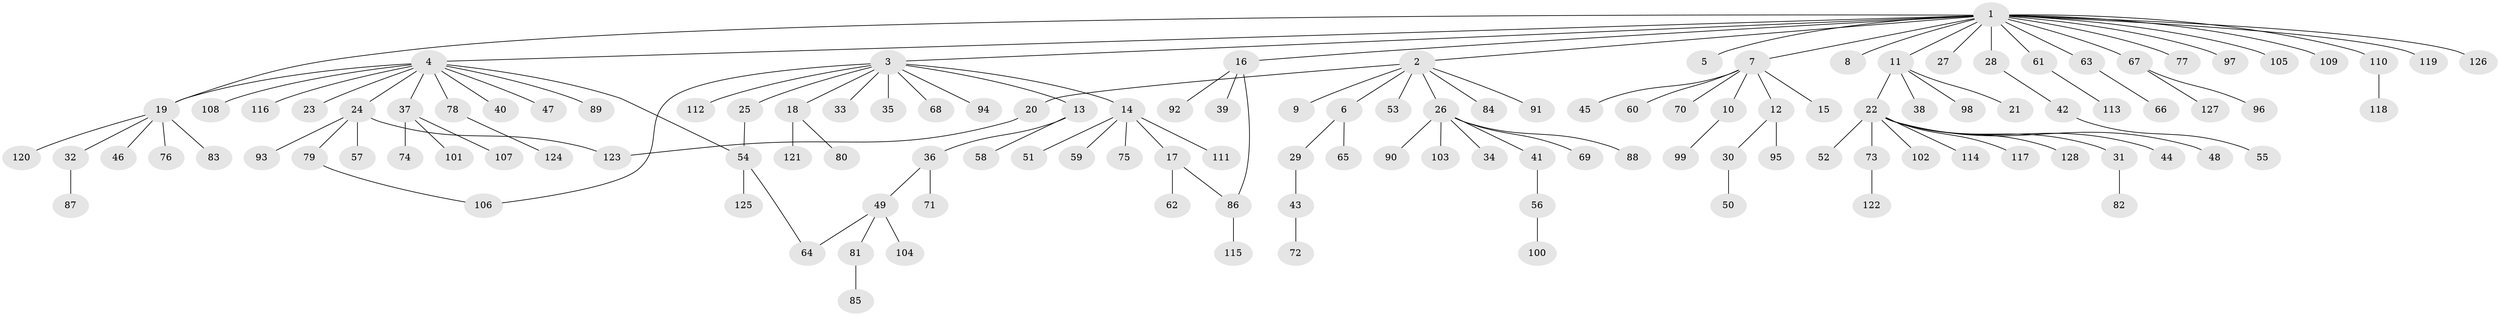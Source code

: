 // Generated by graph-tools (version 1.1) at 2025/11/02/27/25 16:11:10]
// undirected, 128 vertices, 133 edges
graph export_dot {
graph [start="1"]
  node [color=gray90,style=filled];
  1;
  2;
  3;
  4;
  5;
  6;
  7;
  8;
  9;
  10;
  11;
  12;
  13;
  14;
  15;
  16;
  17;
  18;
  19;
  20;
  21;
  22;
  23;
  24;
  25;
  26;
  27;
  28;
  29;
  30;
  31;
  32;
  33;
  34;
  35;
  36;
  37;
  38;
  39;
  40;
  41;
  42;
  43;
  44;
  45;
  46;
  47;
  48;
  49;
  50;
  51;
  52;
  53;
  54;
  55;
  56;
  57;
  58;
  59;
  60;
  61;
  62;
  63;
  64;
  65;
  66;
  67;
  68;
  69;
  70;
  71;
  72;
  73;
  74;
  75;
  76;
  77;
  78;
  79;
  80;
  81;
  82;
  83;
  84;
  85;
  86;
  87;
  88;
  89;
  90;
  91;
  92;
  93;
  94;
  95;
  96;
  97;
  98;
  99;
  100;
  101;
  102;
  103;
  104;
  105;
  106;
  107;
  108;
  109;
  110;
  111;
  112;
  113;
  114;
  115;
  116;
  117;
  118;
  119;
  120;
  121;
  122;
  123;
  124;
  125;
  126;
  127;
  128;
  1 -- 2;
  1 -- 3;
  1 -- 4;
  1 -- 5;
  1 -- 7;
  1 -- 8;
  1 -- 11;
  1 -- 16;
  1 -- 19;
  1 -- 27;
  1 -- 28;
  1 -- 61;
  1 -- 63;
  1 -- 67;
  1 -- 77;
  1 -- 97;
  1 -- 105;
  1 -- 109;
  1 -- 110;
  1 -- 119;
  1 -- 126;
  2 -- 6;
  2 -- 9;
  2 -- 20;
  2 -- 26;
  2 -- 53;
  2 -- 84;
  2 -- 91;
  3 -- 13;
  3 -- 14;
  3 -- 18;
  3 -- 25;
  3 -- 33;
  3 -- 35;
  3 -- 68;
  3 -- 94;
  3 -- 106;
  3 -- 112;
  4 -- 19;
  4 -- 23;
  4 -- 24;
  4 -- 37;
  4 -- 40;
  4 -- 47;
  4 -- 54;
  4 -- 78;
  4 -- 89;
  4 -- 108;
  4 -- 116;
  6 -- 29;
  6 -- 65;
  7 -- 10;
  7 -- 12;
  7 -- 15;
  7 -- 45;
  7 -- 60;
  7 -- 70;
  10 -- 99;
  11 -- 21;
  11 -- 22;
  11 -- 38;
  11 -- 98;
  12 -- 30;
  12 -- 95;
  13 -- 36;
  13 -- 58;
  14 -- 17;
  14 -- 51;
  14 -- 59;
  14 -- 75;
  14 -- 111;
  16 -- 39;
  16 -- 86;
  16 -- 92;
  17 -- 62;
  17 -- 86;
  18 -- 80;
  18 -- 121;
  19 -- 32;
  19 -- 46;
  19 -- 76;
  19 -- 83;
  19 -- 120;
  20 -- 123;
  22 -- 31;
  22 -- 44;
  22 -- 48;
  22 -- 52;
  22 -- 73;
  22 -- 102;
  22 -- 114;
  22 -- 117;
  22 -- 128;
  24 -- 57;
  24 -- 79;
  24 -- 93;
  24 -- 123;
  25 -- 54;
  26 -- 34;
  26 -- 41;
  26 -- 69;
  26 -- 88;
  26 -- 90;
  26 -- 103;
  28 -- 42;
  29 -- 43;
  30 -- 50;
  31 -- 82;
  32 -- 87;
  36 -- 49;
  36 -- 71;
  37 -- 74;
  37 -- 101;
  37 -- 107;
  41 -- 56;
  42 -- 55;
  43 -- 72;
  49 -- 64;
  49 -- 81;
  49 -- 104;
  54 -- 64;
  54 -- 125;
  56 -- 100;
  61 -- 113;
  63 -- 66;
  67 -- 96;
  67 -- 127;
  73 -- 122;
  78 -- 124;
  79 -- 106;
  81 -- 85;
  86 -- 115;
  110 -- 118;
}
